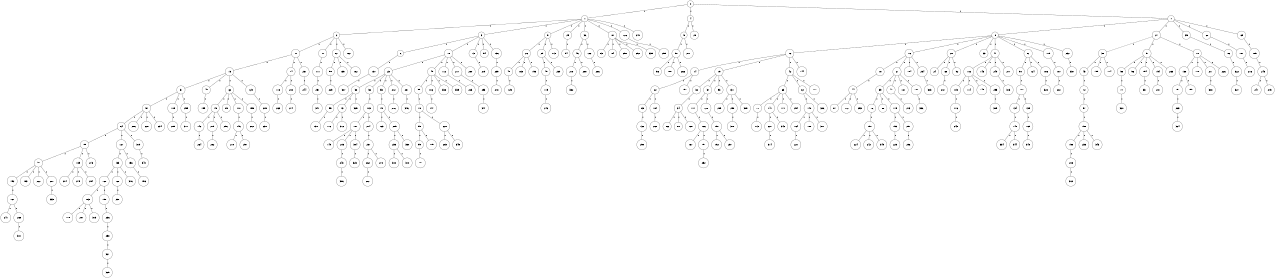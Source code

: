 graph G {
size="8.5,11;"
ratio = "expand;"
fixedsize="true;"
overlap="scale;"
node[shape=circle,width=.12,hight=.12,fontsize=12]
edge[fontsize=12]

0[label=" 0" color=black, pos="1.5666532,1.5985739!"];
1[label=" 1" color=black, pos="2.1494587,1.6060406!"];
2[label=" 2" color=black, pos="1.3450851,2.9079637!"];
3[label=" 3" color=black, pos="0.51673445,2.8859283!"];
4[label=" 4" color=black, pos="1.0922196,0.32128971!"];
5[label=" 5" color=black, pos="2.2973378,0.54862127!"];
6[label=" 6" color=black, pos="0.36100687,0.098622756!"];
7[label=" 7" color=black, pos="0.011010759,2.3003272!"];
8[label=" 8" color=black, pos="2.4926776,1.572651!"];
9[label=" 9" color=black, pos="0.66970703,0.3883772!"];
10[label=" 10" color=black, pos="1.2677931,0.63926229!"];
11[label=" 11" color=black, pos="1.8910112,1.6639196!"];
12[label=" 12" color=black, pos="1.5513225,0.96428537!"];
13[label=" 13" color=black, pos="2.1047622,0.95704645!"];
14[label=" 14" color=black, pos="1.4517554,1.6331307!"];
15[label=" 15" color=black, pos="2.7071901,1.04043!"];
16[label=" 16" color=black, pos="2.8323589,0.842004!"];
17[label=" 17" color=black, pos="1.7917727,2.516858!"];
18[label=" 18" color=black, pos="0.52672207,1.8440935!"];
19[label=" 19" color=black, pos="2.6813109,2.4009639!"];
20[label=" 20" color=black, pos="1.4932224,2.0812936!"];
21[label=" 21" color=black, pos="2.878156,1.0637537!"];
22[label=" 22" color=black, pos="1.0940093,1.7926774!"];
23[label=" 23" color=black, pos="0.63034227,1.0010671!"];
24[label=" 24" color=black, pos="2.4461885,0.96476712!"];
25[label=" 25" color=black, pos="0.073452273,0.2975271!"];
26[label=" 26" color=black, pos="1.6377455,1.0179076!"];
27[label=" 27" color=black, pos="0.64963363,2.5516897!"];
28[label=" 28" color=black, pos="1.7841208,2.7408406!"];
29[label=" 29" color=black, pos="2.6713234,0.99218809!"];
30[label=" 30" color=black, pos="0.50147872,0.56653207!"];
31[label=" 31" color=black, pos="2.617973,2.5945222!"];
32[label=" 32" color=black, pos="1.4106702,1.3021227!"];
33[label=" 33" color=black, pos="2.0409144,1.0842968!"];
34[label=" 34" color=black, pos="2.7412704,1.9977163!"];
35[label=" 35" color=black, pos="0.52107593,1.53376!"];
36[label=" 36" color=black, pos="0.18238937,2.9674735!"];
37[label=" 37" color=black, pos="1.0791949,1.6190455!"];
38[label=" 38" color=black, pos="0.74452712,1.7124946!"];
39[label=" 39" color=black, pos="0.75317669,0.42666153!"];
40[label=" 40" color=black, pos="2.8663061,2.6479694!"];
41[label=" 41" color=black, pos="0.32843402,1.5858805!"];
42[label=" 42" color=black, pos="1.8344707,2.4606084!"];
43[label=" 43" color=black, pos="0.13300277,2.6607434!"];
44[label=" 44" color=black, pos="1.268969,1.1691049!"];
45[label=" 45" color=black, pos="0.58787851,0.92883758!"];
46[label=" 46" color=black, pos="1.9737279,1.6949057!"];
47[label=" 47" color=black, pos="2.948349,2.8907516!"];
48[label=" 48" color=black, pos="0.85035147,0.72187563!"];
49[label=" 49" color=black, pos="1.2709872,2.2484899!"];
50[label=" 50" color=black, pos="1.8913528,2.4610045!"];
51[label=" 51" color=black, pos="0.70346666,1.3397477!"];
52[label=" 52" color=black, pos="1.7499648,0.3205996!"];
53[label=" 53" color=black, pos="1.2970031,0.67024892!"];
54[label=" 54" color=black, pos="0.8907694,0.99763563!"];
55[label=" 55" color=black, pos="0.48672188,2.6537735!"];
56[label=" 56" color=black, pos="0.42710815,0.51585884!"];
57[label=" 57" color=black, pos="1.6834052,1.8035533!"];
58[label=" 58" color=black, pos="1.473447,1.5991137!"];
59[label=" 59" color=black, pos="2.3863057,1.1493493!"];
60[label=" 60" color=black, pos="2.447714,0.47411377!"];
61[label=" 61" color=black, pos="2.7193861,1.0154481!"];
62[label=" 62" color=black, pos="1.5095173,2.4492739!"];
63[label=" 63" color=black, pos="0.9014709,1.3333125!"];
64[label=" 64" color=black, pos="2.4786965,2.0266744!"];
65[label=" 65" color=black, pos="1.6135201,2.7368598!"];
66[label=" 66" color=black, pos="2.0947856,2.2638807!"];
67[label=" 67" color=black, pos="2.2748349,0.61736174!"];
68[label=" 68" color=black, pos="2.8831789,2.467266!"];
69[label=" 69" color=black, pos="2.2358382,1.2127205!"];
70[label=" 70" color=black, pos="1.4957979,0.74159473!"];
71[label=" 71" color=black, pos="1.7650418,0.72584781!"];
72[label=" 72" color=black, pos="0.92407866,2.4058401!"];
73[label=" 73" color=black, pos="1.58275,2.6245658!"];
74[label=" 74" color=black, pos="0.4786734,2.1586268!"];
75[label=" 75" color=black, pos="2.3016766,2.4760572!"];
76[label=" 76" color=black, pos="1.867464,1.7874204!"];
77[label=" 77" color=black, pos="1.4260374,2.8486578!"];
78[label=" 78" color=black, pos="1.6621353,0.31910398!"];
79[label=" 79" color=black, pos="2.6651598,1.6709153!"];
80[label=" 80" color=black, pos="1.797474,2.1268372!"];
81[label=" 81" color=black, pos="0.21945533,0.05775953!"];
82[label=" 82" color=black, pos="2.6398496,1.451637!"];
83[label=" 83" color=black, pos="1.9923748,1.1263816!"];
84[label=" 84" color=black, pos="0.87101745,1.9631411!"];
85[label=" 85" color=black, pos="2.9139429,2.21889!"];
86[label=" 86" color=black, pos="2.4020513,2.0032552!"];
87[label=" 87" color=black, pos="1.5829458,2.6564495!"];
88[label=" 88" color=black, pos="1.750926,2.7606438!"];
89[label=" 89" color=black, pos="1.5346897,2.66851!"];
90[label=" 90" color=black, pos="0.034789674,2.1160654!"];
91[label=" 91" color=black, pos="0.04784126,0.88700338!"];
92[label=" 92" color=black, pos="1.156249,1.2159135!"];
93[label=" 93" color=black, pos="1.6619433,1.6462701!"];
94[label=" 94" color=black, pos="1.9727976,2.1312058!"];
95[label=" 95" color=black, pos="0.32369581,0.93616319!"];
96[label=" 96" color=black, pos="1.570942,0.045003055!"];
97[label=" 97" color=black, pos="2.5152104,2.280171!"];
98[label=" 98" color=black, pos="2.8336601,1.5771646!"];
99[label=" 99" color=black, pos="0.63868339,1.8003601!"];
100[label=" 100" color=black, pos="0.31431243,0.86512426!"];
101[label=" 101" color=black, pos="0.45107718,2.0402505!"];
102[label=" 102" color=black, pos="2.1609196,2.9796181!"];
103[label=" 103" color=black, pos="1.9591116,0.55923717!"];
104[label=" 104" color=black, pos="1.6125883,2.6356853!"];
105[label=" 105" color=black, pos="0.31775331,1.6777987!"];
106[label=" 106" color=black, pos="1.3120928,0.032914809!"];
107[label=" 107" color=black, pos="0.71913124,1.7457085!"];
108[label=" 108" color=black, pos="2.8495485,0.0096994317!"];
109[label=" 109" color=black, pos="2.1222271,0.72450044!"];
110[label=" 110" color=black, pos="0.22140614,2.7677621!"];
111[label=" 111" color=black, pos="0.61989982,1.7105713!"];
112[label=" 112" color=black, pos="0.93123952,0.36028681!"];
113[label=" 113" color=black, pos="2.262113,2.4004063!"];
114[label=" 114" color=black, pos="2.2930488,2.524982!"];
115[label=" 115" color=black, pos="0.26659597,2.0456237!"];
116[label=" 116" color=black, pos="0.8815233,1.4167702!"];
117[label=" 117" color=black, pos="1.1052731,0.28689715!"];
118[label=" 118" color=black, pos="1.8453892,1.5071969!"];
119[label=" 119" color=black, pos="2.3816586,1.6977771!"];
120[label=" 120" color=black, pos="0.5640248,2.5618909!"];
121[label=" 121" color=black, pos="0.096149461,0.40034357!"];
122[label=" 122" color=black, pos="0.39561824,1.4013784!"];
123[label=" 123" color=black, pos="0.19601603,2.7783587!"];
124[label=" 124" color=black, pos="1.5023253,2.0812898!"];
125[label=" 125" color=black, pos="1.3363995,1.9342775!"];
126[label=" 126" color=black, pos="0.42284618,1.6470777!"];
127[label=" 127" color=black, pos="0.65924256,1.1174028!"];
128[label=" 128" color=black, pos="0.40291869,1.0494052!"];
129[label=" 129" color=black, pos="0.64159094,0.88826645!"];
130[label=" 130" color=black, pos="2.3750743,0.69942339!"];
131[label=" 131" color=black, pos="2.7366469,1.6486296!"];
132[label=" 132" color=black, pos="2.672911,1.8465705!"];
133[label=" 133" color=black, pos="2.0981063,0.19109915!"];
134[label=" 134" color=black, pos="0.22232235,0.32545723!"];
135[label=" 135" color=black, pos="1.1830316,2.1048323!"];
136[label=" 136" color=black, pos="0.12215384,0.08501842!"];
137[label=" 137" color=black, pos="0.60398616,2.800954!"];
138[label=" 138" color=black, pos="2.2629297,0.5501507!"];
139[label=" 139" color=black, pos="0.97815944,1.2385487!"];
140[label=" 140" color=black, pos="2.9286997,1.6603809!"];
141[label=" 141" color=black, pos="2.8659672,2.5477585!"];
142[label=" 142" color=black, pos="2.6896569,2.9698544!"];
143[label=" 143" color=black, pos="0.31607579,0.45863871!"];
144[label=" 144" color=black, pos="1.2289241,2.2019744!"];
145[label=" 145" color=black, pos="0.51694199,2.8119707!"];
146[label=" 146" color=black, pos="1.5033057,2.7794482!"];
147[label=" 147" color=black, pos="2.5609017,2.1325356!"];
148[label=" 148" color=black, pos="1.1031162,2.5164074!"];
149[label=" 149" color=black, pos="0.64439655,0.057372826!"];
150[label=" 150" color=black, pos="0.93738163,1.2067419!"];
151[label=" 151" color=black, pos="2.1019139,2.691687!"];
152[label=" 152" color=black, pos="0.20903769,0.16374834!"];
153[label=" 153" color=black, pos="1.8965898,0.50585135!"];
154[label=" 154" color=black, pos="0.33784042,2.8813607!"];
155[label=" 155" color=black, pos="2.3032966,0.38834356!"];
156[label=" 156" color=black, pos="2.8068128,0.37549604!"];
157[label=" 157" color=black, pos="2.9689169,0.78526278!"];
158[label=" 158" color=black, pos="0.4600961,1.1597559!"];
159[label=" 159" color=black, pos="1.6573852,2.8928481!"];
160[label=" 160" color=black, pos="0.74510445,0.59240256!"];
161[label=" 161" color=black, pos="2.0323155,0.041589848!"];
162[label=" 162" color=black, pos="2.3835535,1.268898!"];
163[label=" 163" color=black, pos="2.9368469,0.093262762!"];
164[label=" 164" color=black, pos="2.5619926,0.1948691!"];
165[label=" 165" color=black, pos="1.9016277,0.43720799!"];
166[label=" 166" color=black, pos="2.9721365,0.9237338!"];
167[label=" 167" color=black, pos="2.4484069,2.4959446!"];
168[label=" 168" color=black, pos="2.8731783,1.8352057!"];
169[label=" 169" color=black, pos="1.186601,1.2756497!"];
170[label=" 170" color=black, pos="2.7997461,1.2570046!"];
171[label=" 171" color=black, pos="0.20178928,2.4802527!"];
172[label=" 172" color=black, pos="0.81902615,2.2946913!"];
173[label=" 173" color=black, pos="2.6552537,2.0823776!"];
174[label=" 174" color=black, pos="2.3288632,1.2569119!"];
175[label=" 175" color=black, pos="1.8226933,1.9707815!"];
176[label=" 176" color=black, pos="0.8412036,2.6013654!"];
177[label=" 177" color=black, pos="0.68278266,2.5979592!"];
178[label=" 178" color=black, pos="1.4215628,0.21912173!"];
179[label=" 179" color=black, pos="0.20523114,2.3871339!"];
180[label=" 180" color=black, pos="1.3744963,1.7449111!"];
181[label=" 181" color=black, pos="2.4137245,1.6571402!"];
182[label=" 182" color=black, pos="1.8334001,1.5198578!"];
183[label=" 183" color=black, pos="1.6669085,1.3519649!"];
184[label=" 184" color=black, pos="2.2966265,2.5359168!"];
185[label=" 185" color=black, pos="2.8303454,2.4619379!"];
186[label=" 186" color=black, pos="1.9888398,0.8752602!"];
187[label=" 187" color=black, pos="1.3804341,1.2183282!"];
188[label=" 188" color=black, pos="1.9442193,2.7846803!"];
189[label=" 189" color=black, pos="1.790528,2.1005314!"];
190[label=" 190" color=black, pos="1.3558725,1.2800214!"];
191[label=" 191" color=black, pos="2.1110286,2.5308932!"];
192[label=" 192" color=black, pos="1.5853167,1.3870643!"];
193[label=" 193" color=black, pos="0.20068594,1.6675702!"];
194[label=" 194" color=black, pos="1.5300618,2.3835966!"];
195[label=" 195" color=black, pos="0.80522452,0.66542627!"];
196[label=" 196" color=black, pos="0.56516413,0.10738752!"];
197[label=" 197" color=black, pos="1.8919271,0.9796202!"];
198[label=" 198" color=black, pos="1.8283082,2.2705807!"];
199[label=" 199" color=black, pos="1.8916279,1.346992!"];
200[label=" 200" color=black, pos="0.86828385,0.8926067!"];
201[label=" 201" color=black, pos="1.5830584,1.2584955!"];
202[label=" 202" color=black, pos="2.1030074,0.023616137!"];
203[label=" 203" color=black, pos="1.2440169,0.65767568!"];
204[label=" 204" color=black, pos="2.139149,1.1648732!"];
205[label=" 205" color=black, pos="1.9729822,1.2788757!"];
206[label=" 206" color=black, pos="0.40413496,2.7406272!"];
207[label=" 207" color=black, pos="0.35093034,2.7727075!"];
208[label=" 208" color=black, pos="1.8216754,2.288184!"];
209[label=" 209" color=black, pos="0.22549118,0.51785409!"];
210[label=" 210" color=black, pos="2.1887716,0.23673047!"];
211[label=" 211" color=black, pos="1.2305126,0.24196952!"];
212[label=" 212" color=black, pos="0.65946934,0.40073776!"];
213[label=" 213" color=black, pos="0.55133606,2.4337419!"];
214[label=" 214" color=black, pos="0.22906996,0.25123393!"];
215[label=" 215" color=black, pos="0.26198833,1.7992145!"];
216[label=" 216" color=black, pos="2.6892557,1.4883976!"];
217[label=" 217" color=black, pos="1.634078,2.2432455!"];
218[label=" 218" color=black, pos="2.5477219,2.255638!"];
219[label=" 219" color=black, pos="0.37438207,0.14789623!"];
220[label=" 220" color=black, pos="0.90445026,0.66630291!"];
221[label=" 221" color=black, pos="2.2282475,0.41125733!"];
222[label=" 222" color=black, pos="2.2744139,2.0373178!"];
223[label=" 223" color=black, pos="1.6864327,2.620066!"];
224[label=" 224" color=black, pos="1.9239308,1.2904353!"];
225[label=" 225" color=black, pos="2.1147154,0.38085829!"];
226[label=" 226" color=black, pos="2.0136567,0.44067188!"];
227[label=" 227" color=black, pos="2.1341039,2.4218902!"];
228[label=" 228" color=black, pos="2.1372021,1.4943405!"];
229[label=" 229" color=black, pos="0.18823792,0.82276705!"];
230[label=" 230" color=black, pos="0.56808906,1.9990541!"];
231[label=" 231" color=black, pos="0.69661709,0.63021023!"];
232[label=" 232" color=black, pos="0.72758377,1.1785566!"];
233[label=" 233" color=black, pos="1.4543264,2.5047364!"];
234[label=" 234" color=black, pos="0.19591122,2.8560219!"];
235[label=" 235" color=black, pos="0.53397642,0.36856926!"];
236[label=" 236" color=black, pos="0.36610521,1.0366281!"];
237[label=" 237" color=black, pos="1.7685075,0.016994981!"];
238[label=" 238" color=black, pos="0.71947996,2.5911184!"];
239[label=" 239" color=black, pos="0.63516921,0.036644902!"];
240[label=" 240" color=black, pos="0.14197416,1.2050521!"];
241[label=" 241" color=black, pos="2.7746164,0.064283621!"];
242[label=" 242" color=black, pos="0.65519685,2.3005427!"];
243[label=" 243" color=black, pos="1.1982176,2.8603518!"];
244[label=" 244" color=black, pos="2.5320217,2.1186659!"];
245[label=" 245" color=black, pos="1.756375,2.6371258!"];
246[label=" 246" color=black, pos="1.15171,0.89195204!"];
247[label=" 247" color=black, pos="0.44957274,0.14963219!"];
248[label=" 248" color=black, pos="1.1437984,0.18784743!"];
249[label=" 249" color=black, pos="1.0644728,1.8889424!"];
250[label=" 250" color=black, pos="2.1724366,2.908843!"];
251[label=" 251" color=black, pos="1.8585971,0.93497696!"];
252[label=" 252" color=black, pos="0.66617462,1.6911481!"];
253[label=" 253" color=black, pos="2.1893038,1.8984047!"];
254[label=" 254" color=black, pos="1.556518,1.127893!"];
255[label=" 255" color=black, pos="0.71895364,0.59763762!"];
256[label=" 256" color=black, pos="1.6322095,2.7811669!"];
257[label=" 257" color=black, pos="0.037616097,1.4163521!"];
258[label=" 258" color=black, pos="0.85959449,0.58070681!"];
259[label=" 259" color=black, pos="2.0943897,1.1088105!"];
260[label=" 260" color=black, pos="1.5693267,1.183114!"];
261[label=" 261" color=black, pos="2.1282323,0.099644336!"];
262[label=" 262" color=black, pos="2.8718754,0.69084105!"];
263[label=" 263" color=black, pos="0.50506261,2.4535811!"];
264[label=" 264" color=black, pos="1.0739637,1.8339545!"];
265[label=" 265" color=black, pos="2.9048573,2.3216325!"];
266[label=" 266" color=black, pos="2.5755016,2.4826434!"];
267[label=" 267" color=black, pos="0.41802304,1.4304557!"];
268[label=" 268" color=black, pos="1.3914124,1.7459802!"];
269[label=" 269" color=black, pos="1.6950884,2.2043951!"];
270[label=" 270" color=black, pos="0.07316194,2.1577928!"];
271[label=" 271" color=black, pos="0.18371476,2.7154967!"];
272[label=" 272" color=black, pos="1.8461218,1.3692583!"];
273[label=" 273" color=black, pos="2.7997577,1.515431!"];
274[label=" 274" color=black, pos="0.59323002,2.0451506!"];
275[label=" 275" color=black, pos="2.5895283,0.99860278!"];
276[label=" 276" color=black, pos="2.089176,2.5005854!"];
277[label=" 277" color=black, pos="2.5902076,1.3512282!"];
278[label=" 278" color=black, pos="1.6002165,0.24159405!"];
279[label=" 279" color=black, pos="2.1203948,0.041609772!"];
280[label=" 280" color=black, pos="0.50654194,0.71749575!"];
281[label=" 281" color=black, pos="0.1017588,2.681559!"];
282[label=" 282" color=black, pos="2.2310011,2.7062419!"];
283[label=" 283" color=black, pos="2.2023159,1.80147!"];
284[label=" 284" color=black, pos="1.4494277,0.075756313!"];
285[label=" 285" color=black, pos="1.0070359,0.70300472!"];
286[label=" 286" color=black, pos="2.9360054,2.3911837!"];
287[label=" 287" color=black, pos="1.9016895,2.0229168!"];
288[label=" 288" color=black, pos="1.8436615,1.7145311!"];
289[label=" 289" color=black, pos="2.9733392,0.64040914!"];
290[label=" 290" color=black, pos="0.12279974,2.0248697!"];
291[label=" 291" color=black, pos="0.05149566,0.61660757!"];
292[label=" 292" color=black, pos="2.1283952,2.5405585!"];
293[label=" 293" color=black, pos="2.1193483,2.7426834!"];
294[label=" 294" color=black, pos="1.188162,0.11175389!"];
295[label=" 295" color=black, pos="2.5666606,1.498083!"];
296[label=" 296" color=black, pos="0.87508315,2.3557425!"];
297[label=" 297" color=black, pos="1.6087043,0.052762699!"];
298[label=" 298" color=black, pos="0.34280262,2.0566196!"];
299[label=" 299" color=black, pos="1.9039721,2.8952216!"];
300[label=" 300" color=black, pos="1.3655911,2.1677983!"];
301[label=" 301" color=black, pos="0.67934335,0.54029318!"];
302[label=" 302" color=black, pos="0.044348922,1.9573569!"];
303[label=" 303" color=black, pos="1.7867177,1.0213317!"];
304[label=" 304" color=black, pos="0.66805399,2.5102232!"];
305[label=" 305" color=black, pos="2.3732257,1.0082622!"];
306[label=" 306" color=black, pos="1.6406183,1.1103266!"];
307[label=" 307" color=black, pos="2.7381091,1.5769578!"];
308[label=" 308" color=black, pos="1.4413283,0.58863962!"];
309[label=" 309" color=black, pos="0.65523793,1.9881771!"];
310[label=" 310" color=black, pos="2.7809799,0.31059639!"];
311[label=" 311" color=black, pos="0.40097383,0.22949845!"];
312[label=" 312" color=black, pos="1.7090022,0.34578607!"];
313[label=" 313" color=black, pos="0.30270763,0.79825632!"];
314[label=" 314" color=black, pos="0.41893019,1.4879165!"];
315[label=" 315" color=black, pos="1.9141312,1.2607395!"];
316[label=" 316" color=black, pos="0.80963041,0.47613124!"];
317[label=" 317" color=black, pos="0.9783119,1.1644552!"];
318[label=" 318" color=black, pos="0.40984225,1.3269893!"];
319[label=" 319" color=black, pos="2.8069796,2.8798439!"];
320[label=" 320" color=black, pos="2.2962095,2.5982098!"];
321[label=" 321" color=black, pos="2.5796783,1.5422431!"];
322[label=" 322" color=black, pos="1.3050491,1.1556478!"];
323[label=" 323" color=black, pos="0.095033793,0.57463983!"];
324[label=" 324" color=black, pos="2.2657663,2.3695325!"];
325[label=" 325" color=black, pos="1.5150794,2.00337!"];
326[label=" 326" color=black, pos="1.0090393,1.7357377!"];
327[label=" 327" color=black, pos="0.88684713,2.3320008!"];
328[label=" 328" color=black, pos="1.8412116,1.7819737!"];
329[label=" 329" color=black, pos="2.3266768,2.4194983!"];
330[label=" 330" color=black, pos="1.3543763,1.8509062!"];
331[label=" 331" color=black, pos="1.9915333,1.3540743!"];
332[label=" 332" color=black, pos="0.47631707,2.5013778!"];
333[label=" 333" color=black, pos="2.2575946,0.91631807!"];
334[label=" 334" color=black, pos="1.8351072,1.0826529!"];
335[label=" 335" color=black, pos="0.26763739,0.9050109!"];
336[label=" 336" color=black, pos="2.3448644,2.5297388!"];
337[label=" 337" color=black, pos="2.0112014,1.303267!"];
338[label=" 338" color=black, pos="1.5243832,1.8149878!"];
339[label=" 339" color=black, pos="2.5797192,0.77321606!"];
340[label=" 340" color=black, pos="2.892669,0.047432693!"];
341[label=" 341" color=black, pos="2.7793417,0.41689752!"];
342[label=" 342" color=black, pos="2.6158065,0.33640319!"];
343[label=" 343" color=black, pos="1.9142042,1.9922929!"];
344[label=" 344" color=black, pos="0.92839869,0.93060968!"];
345[label=" 345" color=black, pos="0.47126877,2.3051778!"];
346[label=" 346" color=black, pos="2.3880499,0.51156837!"];
347[label=" 347" color=black, pos="2.2892277,2.0238053!"];
348[label=" 348" color=black, pos="1.5593783,1.3321603!"];
349[label=" 349" color=black, pos="0.034988763,2.953169!"];
0--1[label="1"]
0--4[label="1"]
0--7[label="1"]
1--2[label="1"]
1--3[label="1"]
1--9[label="1"]
1--25[label="1"]
1--36[label="1"]
1--81[label="1"]
1--126[label="1"]
1--240[label="1"]
2--11[label="1"]
2--17[label="1"]
2--67[label="1"]
2--162[label="1"]
3--6[label="1"]
3--10[label="1"]
3--13[label="1"]
3--54[label="1"]
3--136[label="1"]
4--5[label="1"]
4--28[label="1"]
5--50[label="1"]
5--271[label="1"]
6--137[label="1"]
7--8[label="1"]
7--27[label="1"]
7--35[label="1"]
7--60[label="1"]
7--69[label="1"]
8--12[label="1"]
8--16[label="1"]
8--20[label="1"]
8--33[label="1"]
8--41[label="1"]
8--61[label="1"]
8--179[label="1"]
8--232[label="1"]
9--26[label="1"]
9--29[label="1"]
9--113[label="1"]
10--23[label="1"]
10--49[label="1"]
10--112[label="1"]
10--217[label="1"]
10--280[label="1"]
11--15[label="1"]
11--74[label="1"]
11--231[label="1"]
12--14[label="1"]
12--19[label="1"]
12--42[label="1"]
12--144[label="1"]
13--219[label="1"]
14--22[label="1"]
14--190[label="1"]
15--31[label="1"]
15--45[label="1"]
15--62[label="1"]
15--129[label="1"]
16--18[label="1"]
16--21[label="1"]
16--104[label="1"]
16--254[label="1"]
17--111[label="1"]
18--44[label="1"]
19--32[label="1"]
19--37[label="1"]
19--93[label="1"]
19--131[label="1"]
20--24[label="1"]
20--68[label="1"]
20--92[label="1"]
21--39[label="1"]
21--47[label="1"]
21--121[label="1"]
21--180[label="1"]
22--65[label="1"]
22--184[label="1"]
23--38[label="1"]
23--52[label="1"]
23--53[label="1"]
23--212[label="1"]
23--281[label="1"]
25--94[label="1"]
26--40[label="1"]
26--165[label="1"]
26--193[label="1"]
27--30[label="1"]
27--51[label="1"]
27--70[label="1"]
29--48[label="1"]
29--239[label="1"]
30--43[label="1"]
30--159[label="1"]
30--174[label="1"]
31--57[label="1"]
31--109[label="1"]
31--255[label="1"]
32--34[label="1"]
34--66[label="1"]
34--80[label="1"]
34--128[label="1"]
35--86[label="1"]
36--46[label="1"]
36--122[label="1"]
37--117[label="1"]
37--120[label="1"]
38--55[label="1"]
38--73[label="1"]
38--325[label="1"]
39--76[label="1"]
39--88[label="1"]
39--115[label="1"]
40--125[label="1"]
41--102[label="1"]
41--143[label="1"]
41--249[label="1"]
41--277[label="1"]
42--63[label="1"]
42--82[label="1"]
42--177[label="1"]
43--72[label="1"]
44--87[label="1"]
44--172[label="1"]
44--253[label="1"]
45--195[label="1"]
46--218[label="1"]
46--288[label="1"]
47--213[label="1"]
48--119[label="1"]
49--59[label="1"]
49--106[label="1"]
49--338[label="1"]
49--339[label="1"]
50--56[label="1"]
50--108[label="1"]
50--266[label="1"]
51--58[label="1"]
51--96[label="1"]
51--154[label="1"]
51--194[label="1"]
51--265[label="1"]
52--103[label="1"]
53--79[label="1"]
55--130[label="1"]
57--64[label="1"]
57--206[label="1"]
57--228[label="1"]
57--234[label="1"]
58--77[label="1"]
59--78[label="1"]
60--181[label="1"]
61--90[label="1"]
61--124[label="1"]
61--186[label="1"]
62--75[label="1"]
62--89[label="1"]
62--110[label="1"]
62--155[label="1"]
63--71[label="1"]
63--141[label="1"]
63--171[label="1"]
63--294[label="1"]
64--85[label="1"]
64--127[label="1"]
64--319[label="1"]
65--132[label="1"]
67--98[label="1"]
67--135[label="1"]
67--182[label="1"]
68--272[label="1"]
69--185[label="1"]
70--138[label="1"]
70--170[label="1"]
70--211[label="1"]
70--226[label="1"]
71--173[label="1"]
72--97[label="1"]
73--116[label="1"]
73--312[label="1"]
74--118[label="1"]
74--200[label="1"]
75--142[label="1"]
75--215[label="1"]
75--256[label="1"]
76--197[label="1"]
77--320[label="1"]
78--95[label="1"]
78--220[label="1"]
79--123[label="1"]
79--205[label="1"]
81--83[label="1"]
81--84[label="1"]
81--250[label="1"]
81--292[label="1"]
81--335[label="1"]
82--140[label="1"]
82--326[label="1"]
85--91[label="1"]
85--189[label="1"]
85--273[label="1"]
86--322[label="1"]
90--100[label="1"]
91--152[label="1"]
91--183[label="1"]
91--222[label="1"]
91--287[label="1"]
95--99[label="1"]
95--175[label="1"]
97--150[label="1"]
98--229[label="1"]
99--101[label="1"]
100--134[label="1"]
100--139[label="1"]
102--105[label="1"]
102--114[label="1"]
102--145[label="1"]
102--295[label="1"]
103--107[label="1"]
103--214[label="1"]
105--176[label="1"]
106--147[label="1"]
107--149[label="1"]
107--203[label="1"]
107--304[label="1"]
109--285[label="1"]
110--146[label="1"]
111--251[label="1"]
112--223[label="1"]
115--153[label="1"]
115--291[label="1"]
117--166[label="1"]
118--263[label="1"]
119--246[label="1"]
120--157[label="1"]
122--286[label="1"]
126--299[label="1"]
127--133[label="1"]
127--156[label="1"]
129--209[label="1"]
131--289[label="1"]
131--298[label="1"]
131--309[label="1"]
132--290[label="1"]
133--160[label="1"]
133--168[label="1"]
133--316[label="1"]
134--148[label="1"]
136--259[label="1"]
137--307[label="1"]
138--151[label="1"]
138--199[label="1"]
139--169[label="1"]
140--164[label="1"]
140--188[label="1"]
140--311[label="1"]
141--227[label="1"]
141--342[label="1"]
142--264[label="1"]
146--210[label="1"]
146--297[label="1"]
148--334[label="1"]
148--344[label="1"]
150--158[label="1"]
150--233[label="1"]
150--343[label="1"]
151--269[label="1"]
152--161[label="1"]
153--225[label="1"]
154--331[label="1"]
155--202[label="1"]
156--196[label="1"]
157--192[label="1"]
157--257[label="1"]
158--208[label="1"]
160--163[label="1"]
160--198[label="1"]
161--241[label="1"]
161--268[label="1"]
163--178[label="1"]
163--207[label="1"]
163--315[label="1"]
164--221[label="1"]
166--167[label="1"]
166--191[label="1"]
168--238[label="1"]
169--348[label="1"]
176--243[label="1"]
179--187[label="1"]
180--336[label="1"]
181--216[label="1"]
184--260[label="1"]
185--245[label="1"]
186--328[label="1"]
187--261[label="1"]
189--204[label="1"]
189--279[label="1"]
189--284[label="1"]
191--252[label="1"]
194--201[label="1"]
197--224[label="1"]
197--242[label="1"]
197--349[label="1"]
198--236[label="1"]
200--274[label="1"]
203--248[label="1"]
205--235[label="1"]
205--330[label="1"]
208--302[label="1"]
209--230[label="1"]
211--308[label="1"]
212--276[label="1"]
214--237[label="1"]
215--282[label="1"]
217--293[label="1"]
218--332[label="1"]
220--283[label="1"]
220--345[label="1"]
227--314[label="1"]
231--244[label="1"]
232--337[label="1"]
235--300[label="1"]
235--310[label="1"]
236--258[label="1"]
237--262[label="1"]
237--270[label="1"]
245--247[label="1"]
245--275[label="1"]
248--306[label="1"]
249--313[label="1"]
251--341[label="1"]
254--303[label="1"]
255--317[label="1"]
258--321[label="1"]
259--278[label="1"]
262--267[label="1"]
268--301[label="1"]
269--324[label="1"]
281--346[label="1"]
287--333[label="1"]
291--296[label="1"]
293--347[label="1"]
295--305[label="1"]
298--318[label="1"]
304--323[label="1"]
319--340[label="1"]
321--329[label="1"]
322--327[label="1"]

}
